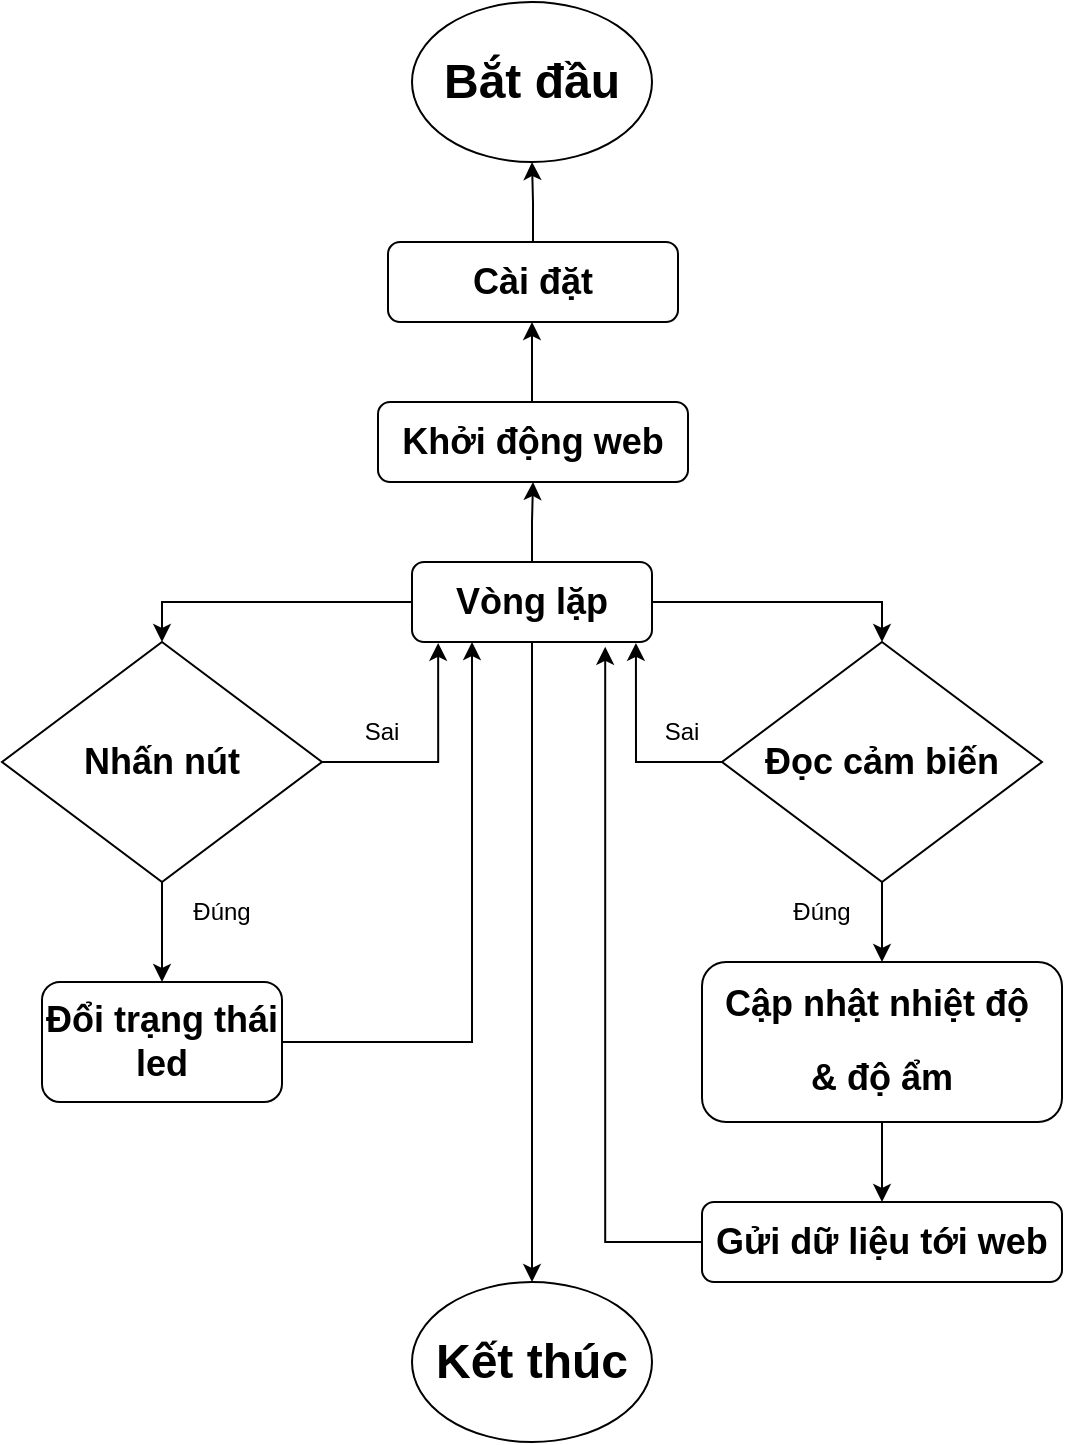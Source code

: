 <mxfile version="26.1.3">
  <diagram name="Page-1" id="tlsySvftn08AJUCwG9jQ">
    <mxGraphModel dx="1272" dy="892" grid="1" gridSize="10" guides="1" tooltips="1" connect="1" arrows="1" fold="1" page="1" pageScale="1" pageWidth="850" pageHeight="1100" math="0" shadow="0">
      <root>
        <mxCell id="0" />
        <mxCell id="1" parent="0" />
        <mxCell id="iNCFMPTZiq6PbVHQIrTp-1" value="&lt;h1&gt;Bắt đầu&lt;/h1&gt;" style="ellipse;whiteSpace=wrap;html=1;" vertex="1" parent="1">
          <mxGeometry x="365" y="40" width="120" height="80" as="geometry" />
        </mxCell>
        <mxCell id="iNCFMPTZiq6PbVHQIrTp-3" value="" style="edgeStyle=orthogonalEdgeStyle;rounded=0;orthogonalLoop=1;jettySize=auto;html=1;" edge="1" parent="1" source="iNCFMPTZiq6PbVHQIrTp-2" target="iNCFMPTZiq6PbVHQIrTp-1">
          <mxGeometry relative="1" as="geometry" />
        </mxCell>
        <mxCell id="iNCFMPTZiq6PbVHQIrTp-2" value="&lt;h2&gt;Cài đặt&lt;/h2&gt;" style="rounded=1;whiteSpace=wrap;html=1;" vertex="1" parent="1">
          <mxGeometry x="353" y="160" width="145" height="40" as="geometry" />
        </mxCell>
        <mxCell id="iNCFMPTZiq6PbVHQIrTp-5" value="" style="edgeStyle=orthogonalEdgeStyle;rounded=0;orthogonalLoop=1;jettySize=auto;html=1;" edge="1" parent="1" target="iNCFMPTZiq6PbVHQIrTp-2">
          <mxGeometry relative="1" as="geometry">
            <mxPoint x="425" y="240" as="sourcePoint" />
          </mxGeometry>
        </mxCell>
        <mxCell id="iNCFMPTZiq6PbVHQIrTp-6" value="&lt;h2&gt;Khởi động web&lt;/h2&gt;" style="rounded=1;whiteSpace=wrap;html=1;" vertex="1" parent="1">
          <mxGeometry x="348" y="240" width="155" height="40" as="geometry" />
        </mxCell>
        <mxCell id="iNCFMPTZiq6PbVHQIrTp-39" value="" style="edgeStyle=orthogonalEdgeStyle;rounded=0;orthogonalLoop=1;jettySize=auto;html=1;" edge="1" parent="1" source="iNCFMPTZiq6PbVHQIrTp-8" target="iNCFMPTZiq6PbVHQIrTp-10">
          <mxGeometry relative="1" as="geometry" />
        </mxCell>
        <mxCell id="iNCFMPTZiq6PbVHQIrTp-8" value="&lt;h2&gt;Nhấn nút&lt;/h2&gt;" style="rhombus;whiteSpace=wrap;html=1;" vertex="1" parent="1">
          <mxGeometry x="160" y="360" width="160" height="120" as="geometry" />
        </mxCell>
        <mxCell id="iNCFMPTZiq6PbVHQIrTp-17" style="edgeStyle=orthogonalEdgeStyle;rounded=0;orthogonalLoop=1;jettySize=auto;html=1;entryX=0.25;entryY=1;entryDx=0;entryDy=0;" edge="1" parent="1" source="iNCFMPTZiq6PbVHQIrTp-10" target="iNCFMPTZiq6PbVHQIrTp-15">
          <mxGeometry relative="1" as="geometry" />
        </mxCell>
        <mxCell id="iNCFMPTZiq6PbVHQIrTp-10" value="&lt;h2&gt;Đổi trạng thái led&lt;/h2&gt;" style="rounded=1;whiteSpace=wrap;html=1;" vertex="1" parent="1">
          <mxGeometry x="180" y="530" width="120" height="60" as="geometry" />
        </mxCell>
        <mxCell id="iNCFMPTZiq6PbVHQIrTp-23" style="edgeStyle=orthogonalEdgeStyle;rounded=0;orthogonalLoop=1;jettySize=auto;html=1;entryX=0.5;entryY=0;entryDx=0;entryDy=0;" edge="1" parent="1" source="iNCFMPTZiq6PbVHQIrTp-15" target="iNCFMPTZiq6PbVHQIrTp-22">
          <mxGeometry relative="1" as="geometry" />
        </mxCell>
        <mxCell id="iNCFMPTZiq6PbVHQIrTp-28" value="" style="edgeStyle=orthogonalEdgeStyle;rounded=0;orthogonalLoop=1;jettySize=auto;html=1;" edge="1" parent="1" source="iNCFMPTZiq6PbVHQIrTp-15" target="iNCFMPTZiq6PbVHQIrTp-6">
          <mxGeometry relative="1" as="geometry" />
        </mxCell>
        <mxCell id="iNCFMPTZiq6PbVHQIrTp-32" style="edgeStyle=orthogonalEdgeStyle;rounded=0;orthogonalLoop=1;jettySize=auto;html=1;entryX=0.5;entryY=0;entryDx=0;entryDy=0;" edge="1" parent="1" source="iNCFMPTZiq6PbVHQIrTp-15" target="iNCFMPTZiq6PbVHQIrTp-19">
          <mxGeometry relative="1" as="geometry" />
        </mxCell>
        <mxCell id="iNCFMPTZiq6PbVHQIrTp-40" style="edgeStyle=orthogonalEdgeStyle;rounded=0;orthogonalLoop=1;jettySize=auto;html=1;entryX=0.5;entryY=0;entryDx=0;entryDy=0;" edge="1" parent="1" source="iNCFMPTZiq6PbVHQIrTp-15" target="iNCFMPTZiq6PbVHQIrTp-8">
          <mxGeometry relative="1" as="geometry" />
        </mxCell>
        <mxCell id="iNCFMPTZiq6PbVHQIrTp-15" value="&lt;h2&gt;Vòng lặp&lt;/h2&gt;" style="rounded=1;whiteSpace=wrap;html=1;" vertex="1" parent="1">
          <mxGeometry x="365" y="320" width="120" height="40" as="geometry" />
        </mxCell>
        <mxCell id="iNCFMPTZiq6PbVHQIrTp-19" value="&lt;h1&gt;Kết thúc&lt;/h1&gt;" style="ellipse;whiteSpace=wrap;html=1;" vertex="1" parent="1">
          <mxGeometry x="365" y="680" width="120" height="80" as="geometry" />
        </mxCell>
        <mxCell id="iNCFMPTZiq6PbVHQIrTp-37" value="" style="edgeStyle=orthogonalEdgeStyle;rounded=0;orthogonalLoop=1;jettySize=auto;html=1;" edge="1" parent="1" source="iNCFMPTZiq6PbVHQIrTp-22" target="iNCFMPTZiq6PbVHQIrTp-27">
          <mxGeometry relative="1" as="geometry" />
        </mxCell>
        <mxCell id="iNCFMPTZiq6PbVHQIrTp-22" value="&lt;h2&gt;Đọc cảm biến&lt;/h2&gt;" style="rhombus;whiteSpace=wrap;html=1;" vertex="1" parent="1">
          <mxGeometry x="520" y="360" width="160" height="120" as="geometry" />
        </mxCell>
        <mxCell id="iNCFMPTZiq6PbVHQIrTp-25" style="edgeStyle=orthogonalEdgeStyle;rounded=0;orthogonalLoop=1;jettySize=auto;html=1;entryX=0.109;entryY=1.011;entryDx=0;entryDy=0;entryPerimeter=0;" edge="1" parent="1" source="iNCFMPTZiq6PbVHQIrTp-8" target="iNCFMPTZiq6PbVHQIrTp-15">
          <mxGeometry relative="1" as="geometry" />
        </mxCell>
        <mxCell id="iNCFMPTZiq6PbVHQIrTp-26" style="edgeStyle=orthogonalEdgeStyle;rounded=0;orthogonalLoop=1;jettySize=auto;html=1;entryX=0.933;entryY=1.011;entryDx=0;entryDy=0;entryPerimeter=0;" edge="1" parent="1" source="iNCFMPTZiq6PbVHQIrTp-22" target="iNCFMPTZiq6PbVHQIrTp-15">
          <mxGeometry relative="1" as="geometry" />
        </mxCell>
        <mxCell id="iNCFMPTZiq6PbVHQIrTp-36" value="" style="edgeStyle=orthogonalEdgeStyle;rounded=0;orthogonalLoop=1;jettySize=auto;html=1;" edge="1" parent="1" source="iNCFMPTZiq6PbVHQIrTp-27" target="iNCFMPTZiq6PbVHQIrTp-34">
          <mxGeometry relative="1" as="geometry" />
        </mxCell>
        <mxCell id="iNCFMPTZiq6PbVHQIrTp-27" value="&lt;h2&gt;Cập nhật nhiệt độ&amp;nbsp;&lt;/h2&gt;&lt;h2&gt;&amp;amp; độ ẩm&lt;/h2&gt;" style="rounded=1;whiteSpace=wrap;html=1;" vertex="1" parent="1">
          <mxGeometry x="510" y="520" width="180" height="80" as="geometry" />
        </mxCell>
        <mxCell id="iNCFMPTZiq6PbVHQIrTp-34" value="&lt;h2&gt;Gửi dữ liệu tới web&lt;/h2&gt;" style="rounded=1;whiteSpace=wrap;html=1;fontFamily=Helvetica;" vertex="1" parent="1">
          <mxGeometry x="510" y="640" width="180" height="40" as="geometry" />
        </mxCell>
        <mxCell id="iNCFMPTZiq6PbVHQIrTp-38" style="edgeStyle=orthogonalEdgeStyle;rounded=0;orthogonalLoop=1;jettySize=auto;html=1;entryX=0.805;entryY=1.06;entryDx=0;entryDy=0;entryPerimeter=0;" edge="1" parent="1" source="iNCFMPTZiq6PbVHQIrTp-34" target="iNCFMPTZiq6PbVHQIrTp-15">
          <mxGeometry relative="1" as="geometry" />
        </mxCell>
        <mxCell id="iNCFMPTZiq6PbVHQIrTp-41" value="Sai" style="text;html=1;align=center;verticalAlign=middle;whiteSpace=wrap;rounded=0;" vertex="1" parent="1">
          <mxGeometry x="320" y="390" width="60" height="30" as="geometry" />
        </mxCell>
        <mxCell id="iNCFMPTZiq6PbVHQIrTp-42" value="Sai" style="text;html=1;align=center;verticalAlign=middle;whiteSpace=wrap;rounded=0;" vertex="1" parent="1">
          <mxGeometry x="470" y="390" width="60" height="30" as="geometry" />
        </mxCell>
        <mxCell id="iNCFMPTZiq6PbVHQIrTp-43" value="Đúng" style="text;html=1;align=center;verticalAlign=middle;whiteSpace=wrap;rounded=0;" vertex="1" parent="1">
          <mxGeometry x="240" y="480" width="60" height="30" as="geometry" />
        </mxCell>
        <mxCell id="iNCFMPTZiq6PbVHQIrTp-44" value="Đúng" style="text;html=1;align=center;verticalAlign=middle;whiteSpace=wrap;rounded=0;" vertex="1" parent="1">
          <mxGeometry x="540" y="480" width="60" height="30" as="geometry" />
        </mxCell>
      </root>
    </mxGraphModel>
  </diagram>
</mxfile>
